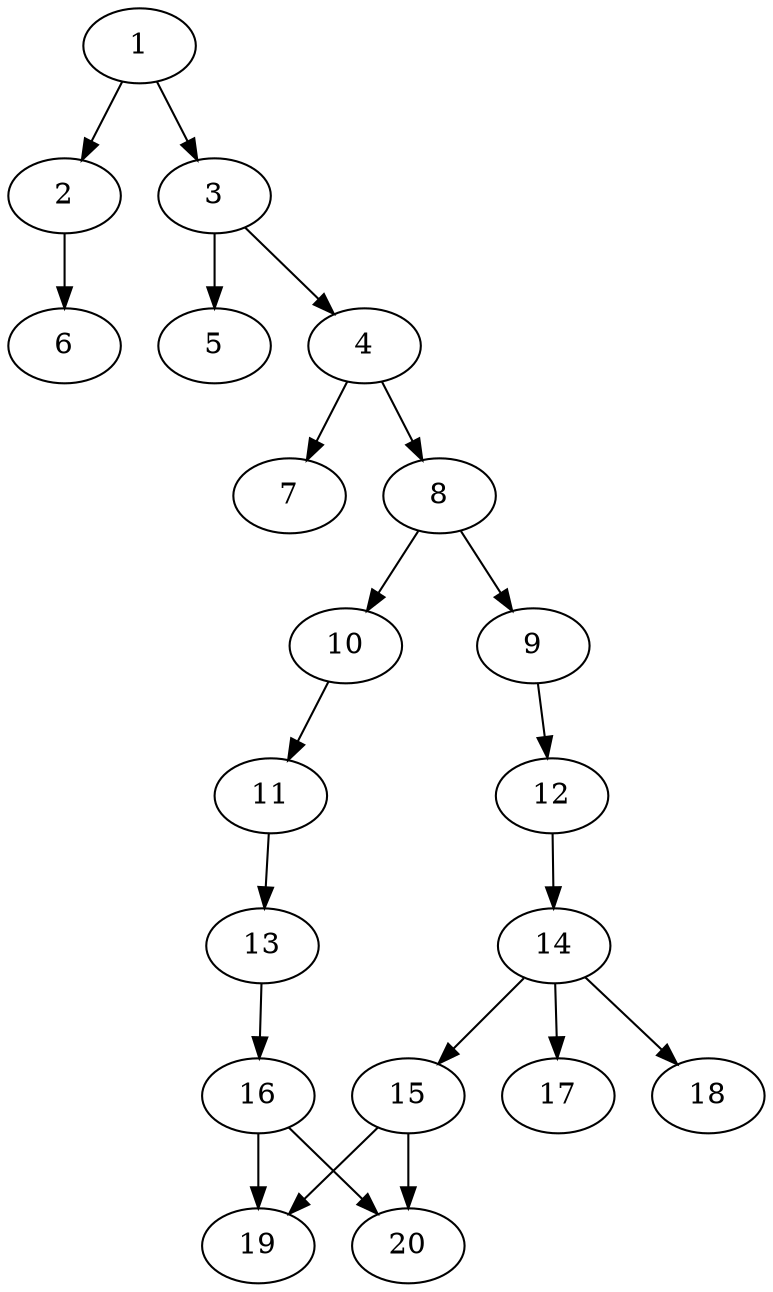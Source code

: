 // DAG automatically generated by daggen at Sat Jul 27 15:35:20 2019
// ./daggen --dot -n 20 --ccr 0.4 --fat 0.4 --regular 0.5 --density 0.5 --mindata 5242880 --maxdata 52428800 
digraph G {
  1 [size="78287360", alpha="0.13", expect_size="31314944"] 
  1 -> 2 [size ="31314944"]
  1 -> 3 [size ="31314944"]
  2 [size="103088640", alpha="0.13", expect_size="41235456"] 
  2 -> 6 [size ="41235456"]
  3 [size="71293440", alpha="0.19", expect_size="28517376"] 
  3 -> 4 [size ="28517376"]
  3 -> 5 [size ="28517376"]
  4 [size="43898880", alpha="0.09", expect_size="17559552"] 
  4 -> 7 [size ="17559552"]
  4 -> 8 [size ="17559552"]
  5 [size="35038720", alpha="0.01", expect_size="14015488"] 
  6 [size="105489920", alpha="0.17", expect_size="42195968"] 
  7 [size="26590720", alpha="0.17", expect_size="10636288"] 
  8 [size="15761920", alpha="0.01", expect_size="6304768"] 
  8 -> 9 [size ="6304768"]
  8 -> 10 [size ="6304768"]
  9 [size="106437120", alpha="0.06", expect_size="42574848"] 
  9 -> 12 [size ="42574848"]
  10 [size="18145280", alpha="0.05", expect_size="7258112"] 
  10 -> 11 [size ="7258112"]
  11 [size="99197440", alpha="0.16", expect_size="39678976"] 
  11 -> 13 [size ="39678976"]
  12 [size="57313280", alpha="0.00", expect_size="22925312"] 
  12 -> 14 [size ="22925312"]
  13 [size="18434560", alpha="0.05", expect_size="7373824"] 
  13 -> 16 [size ="7373824"]
  14 [size="15114240", alpha="0.17", expect_size="6045696"] 
  14 -> 15 [size ="6045696"]
  14 -> 17 [size ="6045696"]
  14 -> 18 [size ="6045696"]
  15 [size="67770880", alpha="0.13", expect_size="27108352"] 
  15 -> 19 [size ="27108352"]
  15 -> 20 [size ="27108352"]
  16 [size="74731520", alpha="0.15", expect_size="29892608"] 
  16 -> 19 [size ="29892608"]
  16 -> 20 [size ="29892608"]
  17 [size="56471040", alpha="0.03", expect_size="22588416"] 
  18 [size="40660480", alpha="0.13", expect_size="16264192"] 
  19 [size="44910080", alpha="0.07", expect_size="17964032"] 
  20 [size="78922240", alpha="0.09", expect_size="31568896"] 
}
